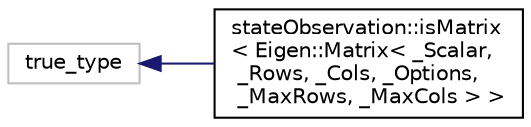 digraph "Graphical Class Hierarchy"
{
  edge [fontname="Helvetica",fontsize="10",labelfontname="Helvetica",labelfontsize="10"];
  node [fontname="Helvetica",fontsize="10",shape=record];
  rankdir="LR";
  Node1 [label="true_type",height=0.2,width=0.4,color="grey75", fillcolor="white", style="filled"];
  Node1 -> Node0 [dir="back",color="midnightblue",fontsize="10",style="solid",fontname="Helvetica"];
  Node0 [label="stateObservation::isMatrix\l\< Eigen::Matrix\< _Scalar,\l _Rows, _Cols, _Options,\l _MaxRows, _MaxCols \> \>",height=0.2,width=0.4,color="black", fillcolor="white", style="filled",URL="$structstateObservation_1_1isMatrix_3_01Eigen_1_1Matrix_3_01__Scalar_00_01__Rows_00_01__Cols_00_0ef6b73255092c89cac8fa5ea734359d2.html"];
}
